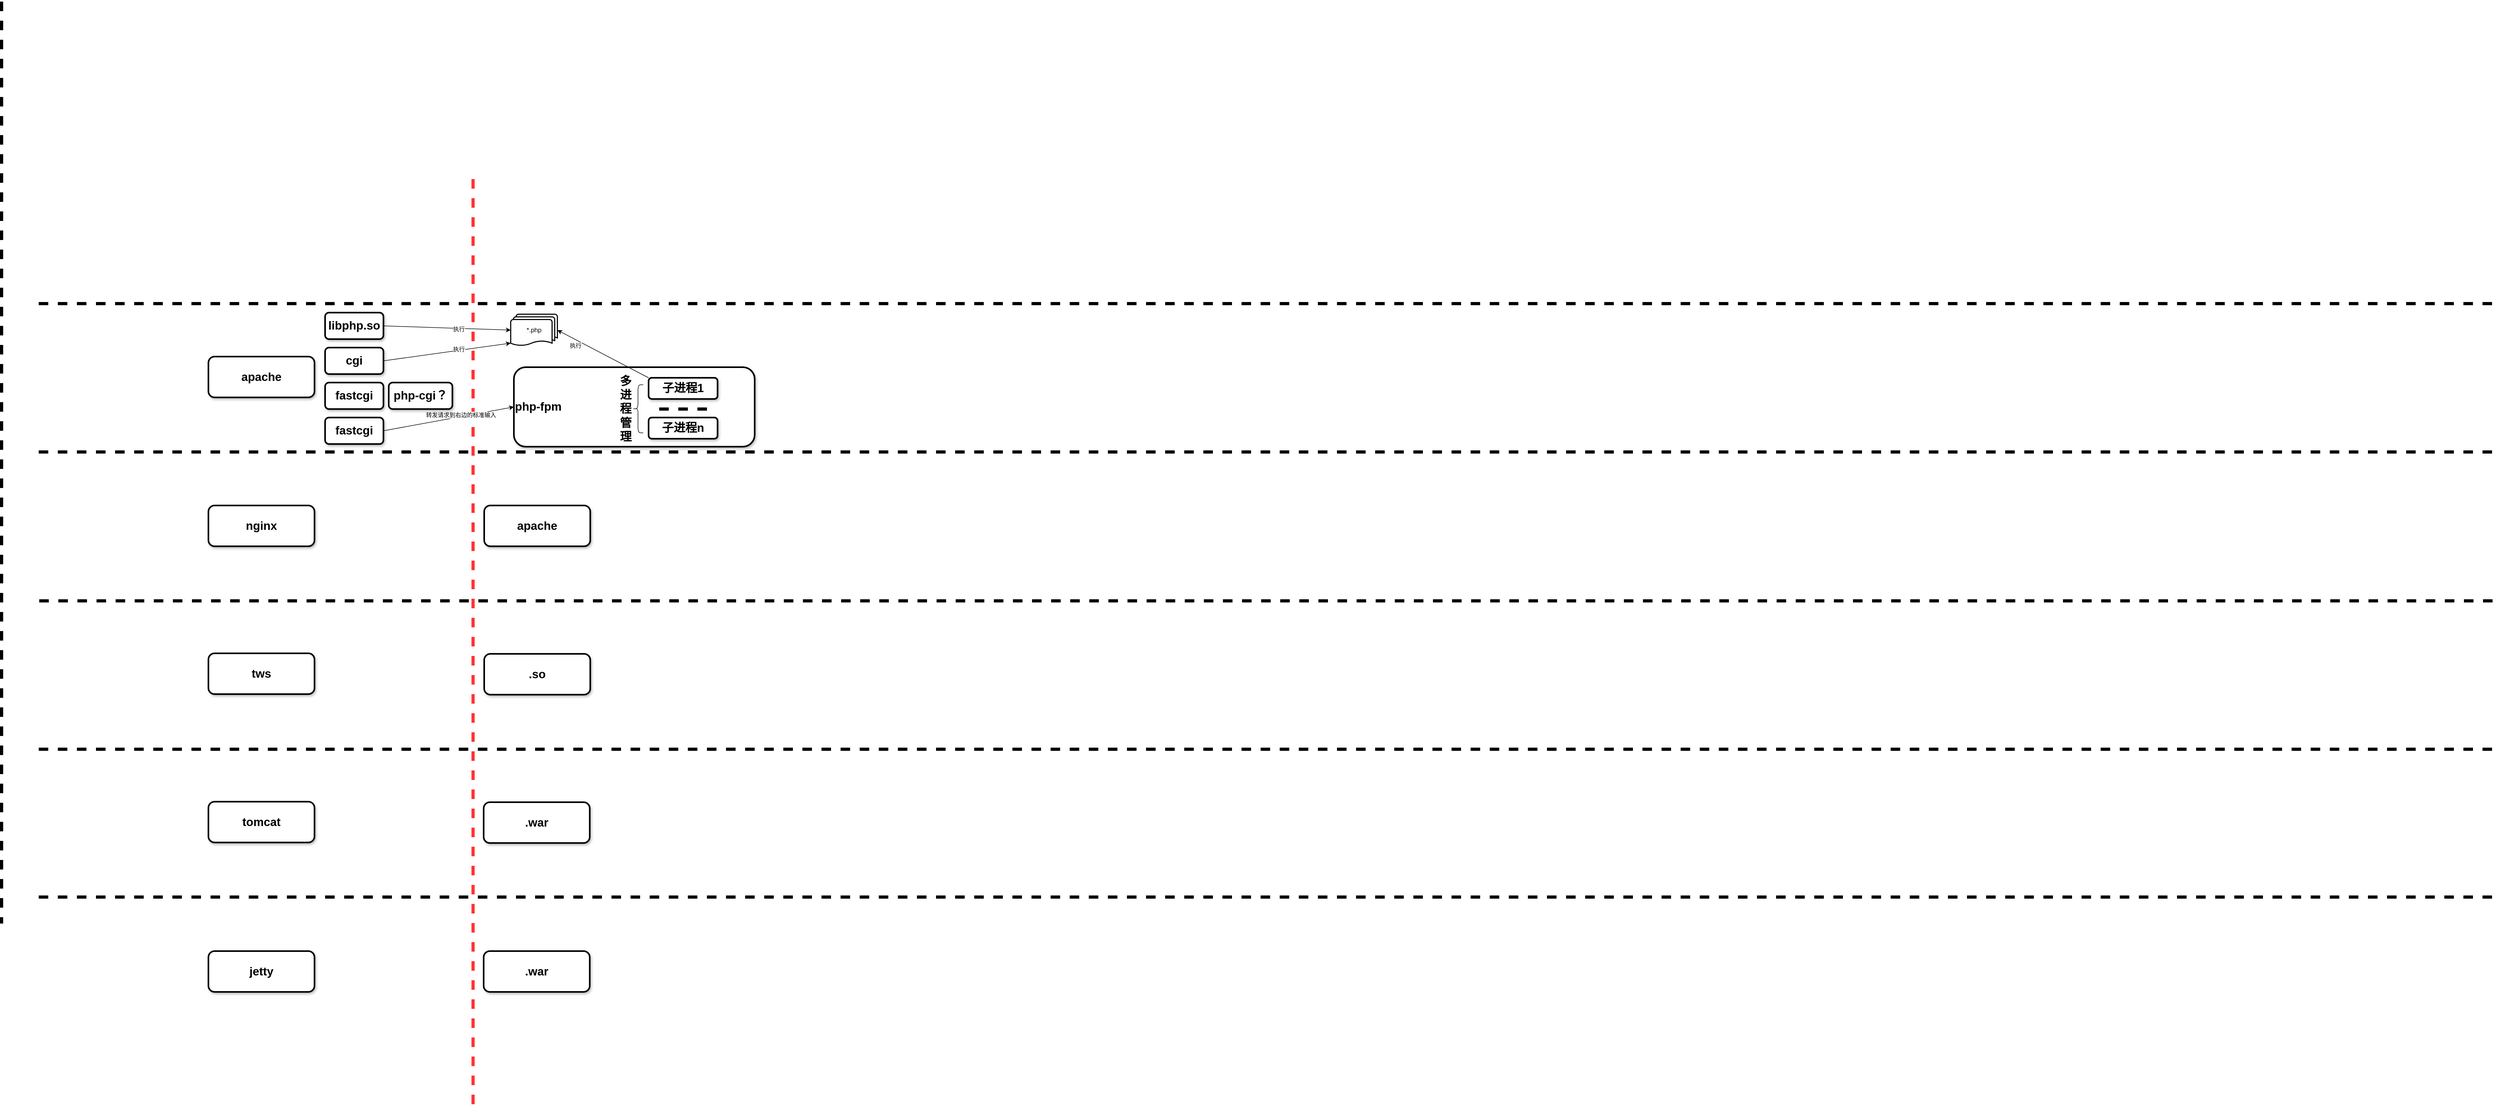 <mxfile version="26.0.16">
  <diagram name="第 1 页" id="XHctNN8vPMMtAe_A4z8Z">
    <mxGraphModel dx="1426" dy="789" grid="1" gridSize="10" guides="1" tooltips="1" connect="1" arrows="1" fold="1" page="1" pageScale="1" pageWidth="3300" pageHeight="4681" math="0" shadow="0">
      <root>
        <mxCell id="0" />
        <mxCell id="1" parent="0" />
        <mxCell id="_OXdtsUzHgIdnHBHdnV9-1" value="" style="endArrow=none;dashed=1;html=1;strokeWidth=6;rounded=0;" edge="1" parent="1">
          <mxGeometry width="50" height="50" relative="1" as="geometry">
            <mxPoint x="130" y="110" as="sourcePoint" />
            <mxPoint x="130" y="1850" as="targetPoint" />
          </mxGeometry>
        </mxCell>
        <mxCell id="_OXdtsUzHgIdnHBHdnV9-2" value="" style="endArrow=none;dashed=1;html=1;strokeWidth=6;rounded=0;" edge="1" parent="1">
          <mxGeometry width="50" height="50" relative="1" as="geometry">
            <mxPoint x="201" y="1241" as="sourcePoint" />
            <mxPoint x="4836" y="1241" as="targetPoint" />
          </mxGeometry>
        </mxCell>
        <mxCell id="_OXdtsUzHgIdnHBHdnV9-3" value="" style="endArrow=none;dashed=1;html=1;strokeWidth=6;rounded=0;fontColor=#000000;labelBackgroundColor=#FFFFFF;strokeColor=#FF3333;" edge="1" parent="1">
          <mxGeometry width="50" height="50" relative="1" as="geometry">
            <mxPoint x="1019" y="445" as="sourcePoint" />
            <mxPoint x="1019" y="2195" as="targetPoint" />
          </mxGeometry>
        </mxCell>
        <mxCell id="_OXdtsUzHgIdnHBHdnV9-4" value="" style="endArrow=none;dashed=1;html=1;strokeWidth=6;rounded=0;" edge="1" parent="1">
          <mxGeometry width="50" height="50" relative="1" as="geometry">
            <mxPoint x="200" y="680" as="sourcePoint" />
            <mxPoint x="4835" y="680" as="targetPoint" />
          </mxGeometry>
        </mxCell>
        <mxCell id="_OXdtsUzHgIdnHBHdnV9-5" value="" style="endArrow=none;dashed=1;html=1;strokeWidth=6;rounded=0;" edge="1" parent="1">
          <mxGeometry width="50" height="50" relative="1" as="geometry">
            <mxPoint x="200" y="960" as="sourcePoint" />
            <mxPoint x="4835" y="960" as="targetPoint" />
          </mxGeometry>
        </mxCell>
        <mxCell id="_OXdtsUzHgIdnHBHdnV9-6" value="&lt;span style=&quot;font-size: 22px;&quot;&gt;apache&lt;/span&gt;" style="rounded=1;whiteSpace=wrap;html=1;fontStyle=1;strokeWidth=3;shadow=1;overflow=visible;" vertex="1" parent="1">
          <mxGeometry x="520" y="780" width="200" height="77" as="geometry" />
        </mxCell>
        <mxCell id="_OXdtsUzHgIdnHBHdnV9-7" value="&lt;span style=&quot;font-size: 22px;&quot;&gt;nginx&lt;/span&gt;" style="rounded=1;whiteSpace=wrap;html=1;fontStyle=1;strokeWidth=3;shadow=1;overflow=visible;" vertex="1" parent="1">
          <mxGeometry x="520" y="1061" width="200" height="77" as="geometry" />
        </mxCell>
        <mxCell id="_OXdtsUzHgIdnHBHdnV9-8" value="&lt;span style=&quot;font-size: 22px;&quot;&gt;tws&lt;/span&gt;" style="rounded=1;whiteSpace=wrap;html=1;fontStyle=1;strokeWidth=3;shadow=1;overflow=visible;" vertex="1" parent="1">
          <mxGeometry x="520" y="1340" width="200" height="77" as="geometry" />
        </mxCell>
        <mxCell id="_OXdtsUzHgIdnHBHdnV9-9" value="&lt;span style=&quot;font-size: 22px;&quot;&gt;tomcat&lt;/span&gt;" style="rounded=1;whiteSpace=wrap;html=1;fontStyle=1;strokeWidth=3;shadow=1;overflow=visible;" vertex="1" parent="1">
          <mxGeometry x="520" y="1620" width="200" height="77" as="geometry" />
        </mxCell>
        <mxCell id="_OXdtsUzHgIdnHBHdnV9-10" value="&lt;span style=&quot;font-size: 22px;&quot;&gt;jetty&lt;/span&gt;" style="rounded=1;whiteSpace=wrap;html=1;fontStyle=1;strokeWidth=3;shadow=1;overflow=visible;" vertex="1" parent="1">
          <mxGeometry x="520" y="1902" width="200" height="77" as="geometry" />
        </mxCell>
        <mxCell id="_OXdtsUzHgIdnHBHdnV9-11" value="" style="endArrow=none;dashed=1;html=1;strokeWidth=6;rounded=0;" edge="1" parent="1">
          <mxGeometry width="50" height="50" relative="1" as="geometry">
            <mxPoint x="200" y="1521" as="sourcePoint" />
            <mxPoint x="4835" y="1521" as="targetPoint" />
          </mxGeometry>
        </mxCell>
        <mxCell id="_OXdtsUzHgIdnHBHdnV9-12" value="" style="endArrow=none;dashed=1;html=1;strokeWidth=6;rounded=0;" edge="1" parent="1">
          <mxGeometry width="50" height="50" relative="1" as="geometry">
            <mxPoint x="200" y="1800" as="sourcePoint" />
            <mxPoint x="4835" y="1800" as="targetPoint" />
          </mxGeometry>
        </mxCell>
        <mxCell id="_OXdtsUzHgIdnHBHdnV9-13" value="&lt;span style=&quot;font-size: 22px;&quot;&gt;php-fpm&lt;/span&gt;" style="rounded=1;whiteSpace=wrap;html=1;fontStyle=1;strokeWidth=3;shadow=1;overflow=visible;align=left;" vertex="1" parent="1">
          <mxGeometry x="1096" y="800" width="454" height="150" as="geometry" />
        </mxCell>
        <mxCell id="_OXdtsUzHgIdnHBHdnV9-14" value="&lt;span style=&quot;font-size: 22px;&quot;&gt;apache&lt;/span&gt;" style="rounded=1;whiteSpace=wrap;html=1;fontStyle=1;strokeWidth=3;shadow=1;overflow=visible;" vertex="1" parent="1">
          <mxGeometry x="1040" y="1061" width="200" height="77" as="geometry" />
        </mxCell>
        <mxCell id="_OXdtsUzHgIdnHBHdnV9-15" value="&lt;span style=&quot;font-size: 22px;&quot;&gt;.so&lt;/span&gt;" style="rounded=1;whiteSpace=wrap;html=1;fontStyle=1;strokeWidth=3;shadow=1;overflow=visible;" vertex="1" parent="1">
          <mxGeometry x="1040" y="1341" width="200" height="77" as="geometry" />
        </mxCell>
        <mxCell id="_OXdtsUzHgIdnHBHdnV9-16" value="&lt;span style=&quot;font-size: 22px;&quot;&gt;.war&lt;/span&gt;" style="rounded=1;whiteSpace=wrap;html=1;fontStyle=1;strokeWidth=3;shadow=1;overflow=visible;" vertex="1" parent="1">
          <mxGeometry x="1039" y="1621" width="200" height="77" as="geometry" />
        </mxCell>
        <mxCell id="_OXdtsUzHgIdnHBHdnV9-17" value="&lt;span style=&quot;font-size: 22px;&quot;&gt;.war&lt;/span&gt;" style="rounded=1;whiteSpace=wrap;html=1;fontStyle=1;strokeWidth=3;shadow=1;overflow=visible;" vertex="1" parent="1">
          <mxGeometry x="1039" y="1902" width="200" height="77" as="geometry" />
        </mxCell>
        <mxCell id="_OXdtsUzHgIdnHBHdnV9-18" value="&lt;span style=&quot;font-size: 22px;&quot;&gt;libphp.so&lt;/span&gt;" style="rounded=1;whiteSpace=wrap;html=1;fontStyle=1;strokeWidth=3;shadow=1;overflow=visible;" vertex="1" parent="1">
          <mxGeometry x="740" y="697" width="110" height="50" as="geometry" />
        </mxCell>
        <mxCell id="_OXdtsUzHgIdnHBHdnV9-19" value="*.php" style="strokeWidth=2;html=1;shape=mxgraph.flowchart.multi-document;whiteSpace=wrap;" vertex="1" parent="1">
          <mxGeometry x="1090" y="700" width="88" height="60" as="geometry" />
        </mxCell>
        <mxCell id="_OXdtsUzHgIdnHBHdnV9-20" value="" style="endArrow=classic;html=1;rounded=0;exitX=1;exitY=0.5;exitDx=0;exitDy=0;entryX=0;entryY=0.5;entryDx=0;entryDy=0;entryPerimeter=0;" edge="1" parent="1" source="_OXdtsUzHgIdnHBHdnV9-18" target="_OXdtsUzHgIdnHBHdnV9-19">
          <mxGeometry width="50" height="50" relative="1" as="geometry">
            <mxPoint x="870" y="736.5" as="sourcePoint" />
            <mxPoint x="935" y="733.5" as="targetPoint" />
          </mxGeometry>
        </mxCell>
        <mxCell id="_OXdtsUzHgIdnHBHdnV9-21" value="执行" style="edgeLabel;html=1;align=center;verticalAlign=middle;resizable=0;points=[];" vertex="1" connectable="0" parent="_OXdtsUzHgIdnHBHdnV9-20">
          <mxGeometry x="0.359" relative="1" as="geometry">
            <mxPoint x="-21" as="offset" />
          </mxGeometry>
        </mxCell>
        <mxCell id="_OXdtsUzHgIdnHBHdnV9-22" value="&lt;span style=&quot;font-size: 22px;&quot;&gt;cgi&lt;/span&gt;" style="rounded=1;whiteSpace=wrap;html=1;fontStyle=1;strokeWidth=3;shadow=1;overflow=visible;" vertex="1" parent="1">
          <mxGeometry x="740" y="763" width="110" height="50" as="geometry" />
        </mxCell>
        <mxCell id="_OXdtsUzHgIdnHBHdnV9-23" value="&lt;span style=&quot;font-size: 22px;&quot;&gt;fastcgi&lt;/span&gt;" style="rounded=1;whiteSpace=wrap;html=1;fontStyle=1;strokeWidth=3;shadow=1;overflow=visible;" vertex="1" parent="1">
          <mxGeometry x="740" y="829" width="110" height="50" as="geometry" />
        </mxCell>
        <mxCell id="_OXdtsUzHgIdnHBHdnV9-24" value="" style="endArrow=classic;html=1;rounded=0;exitX=1;exitY=0.5;exitDx=0;exitDy=0;entryX=0;entryY=0.91;entryDx=0;entryDy=0;entryPerimeter=0;" edge="1" parent="1" source="_OXdtsUzHgIdnHBHdnV9-22" target="_OXdtsUzHgIdnHBHdnV9-19">
          <mxGeometry width="50" height="50" relative="1" as="geometry">
            <mxPoint x="860" y="745" as="sourcePoint" />
            <mxPoint x="1100" y="740" as="targetPoint" />
          </mxGeometry>
        </mxCell>
        <mxCell id="_OXdtsUzHgIdnHBHdnV9-25" value="执行" style="edgeLabel;html=1;align=center;verticalAlign=middle;resizable=0;points=[];" vertex="1" connectable="0" parent="_OXdtsUzHgIdnHBHdnV9-24">
          <mxGeometry x="0.359" relative="1" as="geometry">
            <mxPoint x="-21" as="offset" />
          </mxGeometry>
        </mxCell>
        <mxCell id="_OXdtsUzHgIdnHBHdnV9-26" value="&lt;span style=&quot;font-size: 22px;&quot;&gt;fastcgi&lt;/span&gt;" style="rounded=1;whiteSpace=wrap;html=1;fontStyle=1;strokeWidth=3;shadow=1;overflow=visible;" vertex="1" parent="1">
          <mxGeometry x="740" y="895" width="110" height="50" as="geometry" />
        </mxCell>
        <mxCell id="_OXdtsUzHgIdnHBHdnV9-27" value="多进程管理" style="shape=curlyBracket;whiteSpace=wrap;html=1;rounded=1;labelPosition=left;verticalLabelPosition=middle;align=right;verticalAlign=middle;fontStyle=1;fontSize=22;" vertex="1" parent="1">
          <mxGeometry x="1320" y="833.13" width="20" height="90.75" as="geometry" />
        </mxCell>
        <mxCell id="_OXdtsUzHgIdnHBHdnV9-28" value="&lt;span style=&quot;font-size: 22px;&quot;&gt;子进程1&lt;/span&gt;" style="rounded=1;whiteSpace=wrap;html=1;fontStyle=1;strokeWidth=3;shadow=1;overflow=visible;" vertex="1" parent="1">
          <mxGeometry x="1350" y="820" width="130" height="40" as="geometry" />
        </mxCell>
        <mxCell id="_OXdtsUzHgIdnHBHdnV9-29" value="" style="endArrow=classic;html=1;rounded=0;exitX=1;exitY=0.5;exitDx=0;exitDy=0;entryX=0;entryY=0.5;entryDx=0;entryDy=0;" edge="1" parent="1" source="_OXdtsUzHgIdnHBHdnV9-26" target="_OXdtsUzHgIdnHBHdnV9-13">
          <mxGeometry width="50" height="50" relative="1" as="geometry">
            <mxPoint x="860" y="798" as="sourcePoint" />
            <mxPoint x="1100" y="765" as="targetPoint" />
          </mxGeometry>
        </mxCell>
        <mxCell id="_OXdtsUzHgIdnHBHdnV9-30" value="转发请求到右边的标准输入" style="edgeLabel;html=1;align=center;verticalAlign=middle;resizable=0;points=[];" vertex="1" connectable="0" parent="_OXdtsUzHgIdnHBHdnV9-29">
          <mxGeometry x="0.359" relative="1" as="geometry">
            <mxPoint x="-21" as="offset" />
          </mxGeometry>
        </mxCell>
        <mxCell id="_OXdtsUzHgIdnHBHdnV9-31" value="&lt;span style=&quot;font-size: 22px;&quot;&gt;php-cgi？&lt;/span&gt;" style="rounded=1;whiteSpace=wrap;html=1;fontStyle=1;strokeWidth=3;shadow=1;overflow=visible;" vertex="1" parent="1">
          <mxGeometry x="860" y="829" width="120" height="50" as="geometry" />
        </mxCell>
        <mxCell id="_OXdtsUzHgIdnHBHdnV9-32" value="" style="endArrow=classic;html=1;rounded=0;exitX=0;exitY=0;exitDx=0;exitDy=0;entryX=1;entryY=0.5;entryDx=0;entryDy=0;entryPerimeter=0;" edge="1" parent="1" source="_OXdtsUzHgIdnHBHdnV9-28" target="_OXdtsUzHgIdnHBHdnV9-19">
          <mxGeometry width="50" height="50" relative="1" as="geometry">
            <mxPoint x="860" y="798" as="sourcePoint" />
            <mxPoint x="1100" y="765" as="targetPoint" />
          </mxGeometry>
        </mxCell>
        <mxCell id="_OXdtsUzHgIdnHBHdnV9-33" value="执行" style="edgeLabel;html=1;align=center;verticalAlign=middle;resizable=0;points=[];" vertex="1" connectable="0" parent="_OXdtsUzHgIdnHBHdnV9-32">
          <mxGeometry x="0.359" relative="1" as="geometry">
            <mxPoint x="-21" as="offset" />
          </mxGeometry>
        </mxCell>
        <mxCell id="_OXdtsUzHgIdnHBHdnV9-34" value="" style="endArrow=none;dashed=1;html=1;rounded=0;strokeWidth=6;" edge="1" parent="1">
          <mxGeometry width="50" height="50" relative="1" as="geometry">
            <mxPoint x="1370" y="879" as="sourcePoint" />
            <mxPoint x="1460" y="879" as="targetPoint" />
          </mxGeometry>
        </mxCell>
        <mxCell id="_OXdtsUzHgIdnHBHdnV9-35" value="&lt;span style=&quot;font-size: 22px;&quot;&gt;子进程n&lt;/span&gt;" style="rounded=1;whiteSpace=wrap;html=1;fontStyle=1;strokeWidth=3;shadow=1;overflow=visible;" vertex="1" parent="1">
          <mxGeometry x="1350" y="895" width="130" height="40" as="geometry" />
        </mxCell>
      </root>
    </mxGraphModel>
  </diagram>
</mxfile>

